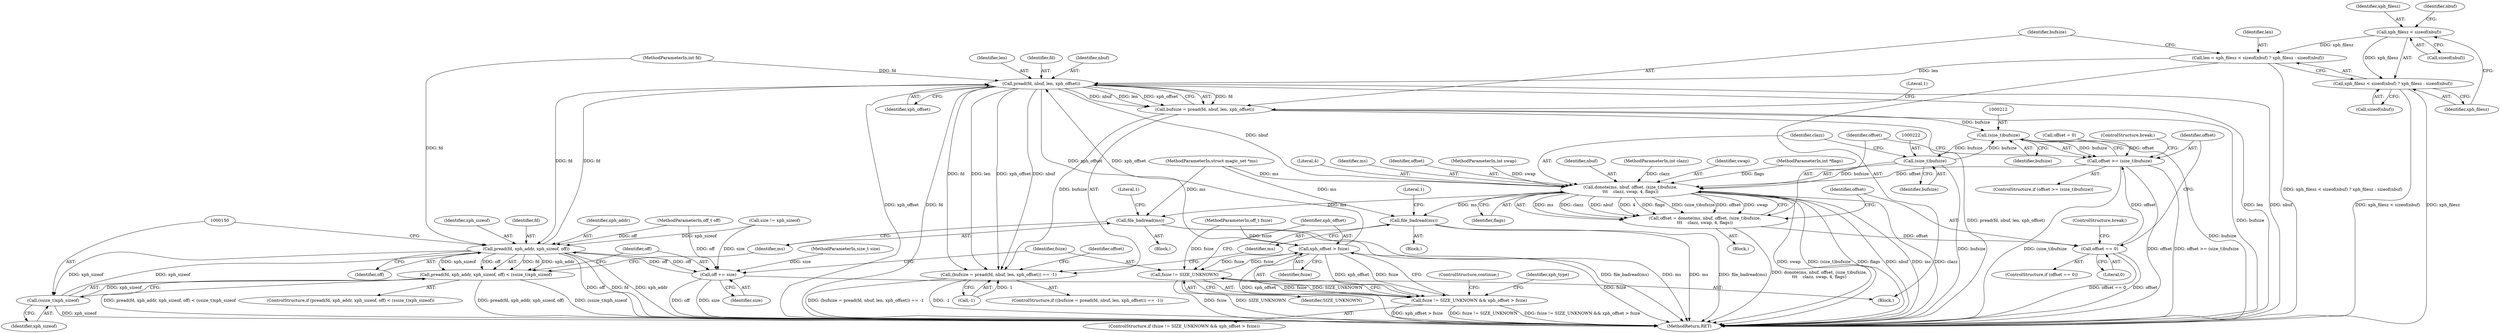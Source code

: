 digraph "0_file_ce90e05774dd77d86cfc8dfa6da57b32816841c4_3@API" {
"1000179" [label="(Call,xph_filesz < sizeof(nbuf))"];
"1000176" [label="(Call,len = xph_filesz < sizeof(nbuf) ? xph_filesz : sizeof(nbuf))"];
"1000190" [label="(Call,pread(fd, nbuf, len, xph_offset))"];
"1000144" [label="(Call,pread(fd, xph_addr, xph_sizeof, off))"];
"1000143" [label="(Call,pread(fd, xph_addr, xph_sizeof, off) < (ssize_t)xph_sizeof)"];
"1000149" [label="(Call,(ssize_t)xph_sizeof)"];
"1000158" [label="(Call,off += size)"];
"1000166" [label="(Call,xph_offset > fsize)"];
"1000163" [label="(Call,fsize != SIZE_UNKNOWN)"];
"1000162" [label="(Call,fsize != SIZE_UNKNOWN && xph_offset > fsize)"];
"1000187" [label="(Call,(bufsize = pread(fd, nbuf, len, xph_offset)) == -1)"];
"1000188" [label="(Call,bufsize = pread(fd, nbuf, len, xph_offset))"];
"1000211" [label="(Call,(size_t)bufsize)"];
"1000209" [label="(Call,offset >= (size_t)bufsize)"];
"1000217" [label="(Call,donote(ms, nbuf, offset, (size_t)bufsize,\n\t\t\t    clazz, swap, 4, flags))"];
"1000153" [label="(Call,file_badread(ms))"];
"1000198" [label="(Call,file_badread(ms))"];
"1000215" [label="(Call,offset = donote(ms, nbuf, offset, (size_t)bufsize,\n\t\t\t    clazz, swap, 4, flags))"];
"1000229" [label="(Call,offset == 0)"];
"1000221" [label="(Call,(size_t)bufsize)"];
"1000178" [label="(Call,xph_filesz < sizeof(nbuf) ? xph_filesz : sizeof(nbuf))"];
"1000219" [label="(Identifier,nbuf)"];
"1000211" [label="(Call,(size_t)bufsize)"];
"1000202" [label="(Literal,1)"];
"1000216" [label="(Identifier,offset)"];
"1000160" [label="(Identifier,size)"];
"1000208" [label="(ControlStructure,if (offset >= (size_t)bufsize))"];
"1000105" [label="(MethodParameterIn,int clazz)"];
"1000167" [label="(Identifier,xph_offset)"];
"1000224" [label="(Identifier,clazz)"];
"1000210" [label="(Identifier,offset)"];
"1000209" [label="(Call,offset >= (size_t)bufsize)"];
"1000107" [label="(MethodParameterIn,int fd)"];
"1000177" [label="(Identifier,len)"];
"1000231" [label="(Literal,0)"];
"1000225" [label="(Identifier,swap)"];
"1000112" [label="(MethodParameterIn,int *flags)"];
"1000179" [label="(Call,xph_filesz < sizeof(nbuf))"];
"1000195" [label="(Call,-1)"];
"1000148" [label="(Identifier,off)"];
"1000154" [label="(Identifier,ms)"];
"1000151" [label="(Identifier,xph_sizeof)"];
"1000193" [label="(Identifier,len)"];
"1000142" [label="(ControlStructure,if (pread(fd, xph_addr, xph_sizeof, off) < (ssize_t)xph_sizeof))"];
"1000149" [label="(Call,(ssize_t)xph_sizeof)"];
"1000235" [label="(MethodReturn,RET)"];
"1000173" [label="(Identifier,xph_type)"];
"1000226" [label="(Literal,4)"];
"1000186" [label="(ControlStructure,if ((bufsize = pread(fd, nbuf, len, xph_offset)) == -1))"];
"1000176" [label="(Call,len = xph_filesz < sizeof(nbuf) ? xph_filesz : sizeof(nbuf))"];
"1000110" [label="(MethodParameterIn,size_t size)"];
"1000166" [label="(Call,xph_offset > fsize)"];
"1000184" [label="(Call,sizeof(nbuf))"];
"1000121" [label="(Call,size != xph_sizeof)"];
"1000197" [label="(Block,)"];
"1000108" [label="(MethodParameterIn,off_t off)"];
"1000194" [label="(Identifier,xph_offset)"];
"1000214" [label="(ControlStructure,break;)"];
"1000217" [label="(Call,donote(ms, nbuf, offset, (size_t)bufsize,\n\t\t\t    clazz, swap, 4, flags))"];
"1000183" [label="(Identifier,xph_filesz)"];
"1000232" [label="(ControlStructure,break;)"];
"1000111" [label="(MethodParameterIn,off_t fsize)"];
"1000158" [label="(Call,off += size)"];
"1000165" [label="(Identifier,SIZE_UNKNOWN)"];
"1000159" [label="(Identifier,off)"];
"1000162" [label="(Call,fsize != SIZE_UNKNOWN && xph_offset > fsize)"];
"1000144" [label="(Call,pread(fd, xph_addr, xph_sizeof, off))"];
"1000189" [label="(Identifier,bufsize)"];
"1000147" [label="(Identifier,xph_sizeof)"];
"1000141" [label="(Block,)"];
"1000215" [label="(Call,offset = donote(ms, nbuf, offset, (size_t)bufsize,\n\t\t\t    clazz, swap, 4, flags))"];
"1000168" [label="(Identifier,fsize)"];
"1000187" [label="(Call,(bufsize = pread(fd, nbuf, len, xph_offset)) == -1)"];
"1000191" [label="(Identifier,fd)"];
"1000227" [label="(Identifier,flags)"];
"1000190" [label="(Call,pread(fd, nbuf, len, xph_offset))"];
"1000152" [label="(Block,)"];
"1000164" [label="(Identifier,fsize)"];
"1000204" [label="(Identifier,offset)"];
"1000153" [label="(Call,file_badread(ms))"];
"1000221" [label="(Call,(size_t)bufsize)"];
"1000145" [label="(Identifier,fd)"];
"1000199" [label="(Identifier,ms)"];
"1000218" [label="(Identifier,ms)"];
"1000213" [label="(Identifier,bufsize)"];
"1000170" [label="(ControlStructure,continue;)"];
"1000161" [label="(ControlStructure,if (fsize != SIZE_UNKNOWN && xph_offset > fsize))"];
"1000207" [label="(Block,)"];
"1000163" [label="(Call,fsize != SIZE_UNKNOWN)"];
"1000106" [label="(MethodParameterIn,int swap)"];
"1000203" [label="(Call,offset = 0)"];
"1000230" [label="(Identifier,offset)"];
"1000143" [label="(Call,pread(fd, xph_addr, xph_sizeof, off) < (ssize_t)xph_sizeof)"];
"1000180" [label="(Identifier,xph_filesz)"];
"1000157" [label="(Literal,1)"];
"1000104" [label="(MethodParameterIn,struct magic_set *ms)"];
"1000220" [label="(Identifier,offset)"];
"1000185" [label="(Identifier,nbuf)"];
"1000181" [label="(Call,sizeof(nbuf))"];
"1000198" [label="(Call,file_badread(ms))"];
"1000228" [label="(ControlStructure,if (offset == 0))"];
"1000192" [label="(Identifier,nbuf)"];
"1000188" [label="(Call,bufsize = pread(fd, nbuf, len, xph_offset))"];
"1000196" [label="(Literal,1)"];
"1000223" [label="(Identifier,bufsize)"];
"1000178" [label="(Call,xph_filesz < sizeof(nbuf) ? xph_filesz : sizeof(nbuf))"];
"1000146" [label="(Identifier,xph_addr)"];
"1000229" [label="(Call,offset == 0)"];
"1000179" -> "1000178"  [label="AST: "];
"1000179" -> "1000181"  [label="CFG: "];
"1000180" -> "1000179"  [label="AST: "];
"1000181" -> "1000179"  [label="AST: "];
"1000183" -> "1000179"  [label="CFG: "];
"1000185" -> "1000179"  [label="CFG: "];
"1000179" -> "1000176"  [label="DDG: xph_filesz"];
"1000179" -> "1000178"  [label="DDG: xph_filesz"];
"1000176" -> "1000141"  [label="AST: "];
"1000176" -> "1000178"  [label="CFG: "];
"1000177" -> "1000176"  [label="AST: "];
"1000178" -> "1000176"  [label="AST: "];
"1000189" -> "1000176"  [label="CFG: "];
"1000176" -> "1000235"  [label="DDG: xph_filesz < sizeof(nbuf) ? xph_filesz : sizeof(nbuf)"];
"1000176" -> "1000190"  [label="DDG: len"];
"1000190" -> "1000188"  [label="AST: "];
"1000190" -> "1000194"  [label="CFG: "];
"1000191" -> "1000190"  [label="AST: "];
"1000192" -> "1000190"  [label="AST: "];
"1000193" -> "1000190"  [label="AST: "];
"1000194" -> "1000190"  [label="AST: "];
"1000188" -> "1000190"  [label="CFG: "];
"1000190" -> "1000235"  [label="DDG: xph_offset"];
"1000190" -> "1000235"  [label="DDG: fd"];
"1000190" -> "1000235"  [label="DDG: len"];
"1000190" -> "1000235"  [label="DDG: nbuf"];
"1000190" -> "1000144"  [label="DDG: fd"];
"1000190" -> "1000166"  [label="DDG: xph_offset"];
"1000190" -> "1000187"  [label="DDG: fd"];
"1000190" -> "1000187"  [label="DDG: nbuf"];
"1000190" -> "1000187"  [label="DDG: len"];
"1000190" -> "1000187"  [label="DDG: xph_offset"];
"1000190" -> "1000188"  [label="DDG: fd"];
"1000190" -> "1000188"  [label="DDG: nbuf"];
"1000190" -> "1000188"  [label="DDG: len"];
"1000190" -> "1000188"  [label="DDG: xph_offset"];
"1000144" -> "1000190"  [label="DDG: fd"];
"1000107" -> "1000190"  [label="DDG: fd"];
"1000166" -> "1000190"  [label="DDG: xph_offset"];
"1000190" -> "1000217"  [label="DDG: nbuf"];
"1000144" -> "1000143"  [label="AST: "];
"1000144" -> "1000148"  [label="CFG: "];
"1000145" -> "1000144"  [label="AST: "];
"1000146" -> "1000144"  [label="AST: "];
"1000147" -> "1000144"  [label="AST: "];
"1000148" -> "1000144"  [label="AST: "];
"1000150" -> "1000144"  [label="CFG: "];
"1000144" -> "1000235"  [label="DDG: off"];
"1000144" -> "1000235"  [label="DDG: fd"];
"1000144" -> "1000235"  [label="DDG: xph_addr"];
"1000144" -> "1000143"  [label="DDG: fd"];
"1000144" -> "1000143"  [label="DDG: xph_addr"];
"1000144" -> "1000143"  [label="DDG: xph_sizeof"];
"1000144" -> "1000143"  [label="DDG: off"];
"1000107" -> "1000144"  [label="DDG: fd"];
"1000149" -> "1000144"  [label="DDG: xph_sizeof"];
"1000121" -> "1000144"  [label="DDG: xph_sizeof"];
"1000158" -> "1000144"  [label="DDG: off"];
"1000108" -> "1000144"  [label="DDG: off"];
"1000144" -> "1000149"  [label="DDG: xph_sizeof"];
"1000144" -> "1000158"  [label="DDG: off"];
"1000143" -> "1000142"  [label="AST: "];
"1000143" -> "1000149"  [label="CFG: "];
"1000149" -> "1000143"  [label="AST: "];
"1000154" -> "1000143"  [label="CFG: "];
"1000159" -> "1000143"  [label="CFG: "];
"1000143" -> "1000235"  [label="DDG: pread(fd, xph_addr, xph_sizeof, off)"];
"1000143" -> "1000235"  [label="DDG: (ssize_t)xph_sizeof"];
"1000143" -> "1000235"  [label="DDG: pread(fd, xph_addr, xph_sizeof, off) < (ssize_t)xph_sizeof"];
"1000149" -> "1000143"  [label="DDG: xph_sizeof"];
"1000149" -> "1000151"  [label="CFG: "];
"1000150" -> "1000149"  [label="AST: "];
"1000151" -> "1000149"  [label="AST: "];
"1000149" -> "1000235"  [label="DDG: xph_sizeof"];
"1000158" -> "1000141"  [label="AST: "];
"1000158" -> "1000160"  [label="CFG: "];
"1000159" -> "1000158"  [label="AST: "];
"1000160" -> "1000158"  [label="AST: "];
"1000164" -> "1000158"  [label="CFG: "];
"1000158" -> "1000235"  [label="DDG: off"];
"1000158" -> "1000235"  [label="DDG: size"];
"1000121" -> "1000158"  [label="DDG: size"];
"1000110" -> "1000158"  [label="DDG: size"];
"1000108" -> "1000158"  [label="DDG: off"];
"1000166" -> "1000162"  [label="AST: "];
"1000166" -> "1000168"  [label="CFG: "];
"1000167" -> "1000166"  [label="AST: "];
"1000168" -> "1000166"  [label="AST: "];
"1000162" -> "1000166"  [label="CFG: "];
"1000166" -> "1000235"  [label="DDG: fsize"];
"1000166" -> "1000235"  [label="DDG: xph_offset"];
"1000166" -> "1000163"  [label="DDG: fsize"];
"1000166" -> "1000162"  [label="DDG: xph_offset"];
"1000166" -> "1000162"  [label="DDG: fsize"];
"1000163" -> "1000166"  [label="DDG: fsize"];
"1000111" -> "1000166"  [label="DDG: fsize"];
"1000163" -> "1000162"  [label="AST: "];
"1000163" -> "1000165"  [label="CFG: "];
"1000164" -> "1000163"  [label="AST: "];
"1000165" -> "1000163"  [label="AST: "];
"1000167" -> "1000163"  [label="CFG: "];
"1000162" -> "1000163"  [label="CFG: "];
"1000163" -> "1000235"  [label="DDG: fsize"];
"1000163" -> "1000235"  [label="DDG: SIZE_UNKNOWN"];
"1000163" -> "1000162"  [label="DDG: fsize"];
"1000163" -> "1000162"  [label="DDG: SIZE_UNKNOWN"];
"1000111" -> "1000163"  [label="DDG: fsize"];
"1000162" -> "1000161"  [label="AST: "];
"1000170" -> "1000162"  [label="CFG: "];
"1000173" -> "1000162"  [label="CFG: "];
"1000162" -> "1000235"  [label="DDG: xph_offset > fsize"];
"1000162" -> "1000235"  [label="DDG: fsize != SIZE_UNKNOWN"];
"1000162" -> "1000235"  [label="DDG: fsize != SIZE_UNKNOWN && xph_offset > fsize"];
"1000187" -> "1000186"  [label="AST: "];
"1000187" -> "1000195"  [label="CFG: "];
"1000188" -> "1000187"  [label="AST: "];
"1000195" -> "1000187"  [label="AST: "];
"1000199" -> "1000187"  [label="CFG: "];
"1000204" -> "1000187"  [label="CFG: "];
"1000187" -> "1000235"  [label="DDG: (bufsize = pread(fd, nbuf, len, xph_offset)) == -1"];
"1000187" -> "1000235"  [label="DDG: -1"];
"1000188" -> "1000187"  [label="DDG: bufsize"];
"1000195" -> "1000187"  [label="DDG: 1"];
"1000189" -> "1000188"  [label="AST: "];
"1000196" -> "1000188"  [label="CFG: "];
"1000188" -> "1000235"  [label="DDG: pread(fd, nbuf, len, xph_offset)"];
"1000188" -> "1000235"  [label="DDG: bufsize"];
"1000188" -> "1000211"  [label="DDG: bufsize"];
"1000211" -> "1000209"  [label="AST: "];
"1000211" -> "1000213"  [label="CFG: "];
"1000212" -> "1000211"  [label="AST: "];
"1000213" -> "1000211"  [label="AST: "];
"1000209" -> "1000211"  [label="CFG: "];
"1000211" -> "1000235"  [label="DDG: bufsize"];
"1000211" -> "1000209"  [label="DDG: bufsize"];
"1000221" -> "1000211"  [label="DDG: bufsize"];
"1000211" -> "1000221"  [label="DDG: bufsize"];
"1000209" -> "1000208"  [label="AST: "];
"1000210" -> "1000209"  [label="AST: "];
"1000214" -> "1000209"  [label="CFG: "];
"1000216" -> "1000209"  [label="CFG: "];
"1000209" -> "1000235"  [label="DDG: offset >= (size_t)bufsize"];
"1000209" -> "1000235"  [label="DDG: offset"];
"1000209" -> "1000235"  [label="DDG: (size_t)bufsize"];
"1000229" -> "1000209"  [label="DDG: offset"];
"1000203" -> "1000209"  [label="DDG: offset"];
"1000209" -> "1000217"  [label="DDG: offset"];
"1000217" -> "1000215"  [label="AST: "];
"1000217" -> "1000227"  [label="CFG: "];
"1000218" -> "1000217"  [label="AST: "];
"1000219" -> "1000217"  [label="AST: "];
"1000220" -> "1000217"  [label="AST: "];
"1000221" -> "1000217"  [label="AST: "];
"1000224" -> "1000217"  [label="AST: "];
"1000225" -> "1000217"  [label="AST: "];
"1000226" -> "1000217"  [label="AST: "];
"1000227" -> "1000217"  [label="AST: "];
"1000215" -> "1000217"  [label="CFG: "];
"1000217" -> "1000235"  [label="DDG: swap"];
"1000217" -> "1000235"  [label="DDG: (size_t)bufsize"];
"1000217" -> "1000235"  [label="DDG: flags"];
"1000217" -> "1000235"  [label="DDG: nbuf"];
"1000217" -> "1000235"  [label="DDG: ms"];
"1000217" -> "1000235"  [label="DDG: clazz"];
"1000217" -> "1000153"  [label="DDG: ms"];
"1000217" -> "1000198"  [label="DDG: ms"];
"1000217" -> "1000215"  [label="DDG: ms"];
"1000217" -> "1000215"  [label="DDG: clazz"];
"1000217" -> "1000215"  [label="DDG: nbuf"];
"1000217" -> "1000215"  [label="DDG: 4"];
"1000217" -> "1000215"  [label="DDG: flags"];
"1000217" -> "1000215"  [label="DDG: (size_t)bufsize"];
"1000217" -> "1000215"  [label="DDG: offset"];
"1000217" -> "1000215"  [label="DDG: swap"];
"1000104" -> "1000217"  [label="DDG: ms"];
"1000221" -> "1000217"  [label="DDG: bufsize"];
"1000105" -> "1000217"  [label="DDG: clazz"];
"1000106" -> "1000217"  [label="DDG: swap"];
"1000112" -> "1000217"  [label="DDG: flags"];
"1000153" -> "1000152"  [label="AST: "];
"1000153" -> "1000154"  [label="CFG: "];
"1000154" -> "1000153"  [label="AST: "];
"1000157" -> "1000153"  [label="CFG: "];
"1000153" -> "1000235"  [label="DDG: ms"];
"1000153" -> "1000235"  [label="DDG: file_badread(ms)"];
"1000104" -> "1000153"  [label="DDG: ms"];
"1000198" -> "1000197"  [label="AST: "];
"1000198" -> "1000199"  [label="CFG: "];
"1000199" -> "1000198"  [label="AST: "];
"1000202" -> "1000198"  [label="CFG: "];
"1000198" -> "1000235"  [label="DDG: ms"];
"1000198" -> "1000235"  [label="DDG: file_badread(ms)"];
"1000104" -> "1000198"  [label="DDG: ms"];
"1000215" -> "1000207"  [label="AST: "];
"1000216" -> "1000215"  [label="AST: "];
"1000230" -> "1000215"  [label="CFG: "];
"1000215" -> "1000235"  [label="DDG: donote(ms, nbuf, offset, (size_t)bufsize,\n\t\t\t    clazz, swap, 4, flags)"];
"1000215" -> "1000229"  [label="DDG: offset"];
"1000229" -> "1000228"  [label="AST: "];
"1000229" -> "1000231"  [label="CFG: "];
"1000230" -> "1000229"  [label="AST: "];
"1000231" -> "1000229"  [label="AST: "];
"1000210" -> "1000229"  [label="CFG: "];
"1000232" -> "1000229"  [label="CFG: "];
"1000229" -> "1000235"  [label="DDG: offset == 0"];
"1000229" -> "1000235"  [label="DDG: offset"];
"1000221" -> "1000223"  [label="CFG: "];
"1000222" -> "1000221"  [label="AST: "];
"1000223" -> "1000221"  [label="AST: "];
"1000224" -> "1000221"  [label="CFG: "];
"1000221" -> "1000235"  [label="DDG: bufsize"];
"1000178" -> "1000183"  [label="CFG: "];
"1000178" -> "1000184"  [label="CFG: "];
"1000183" -> "1000178"  [label="AST: "];
"1000184" -> "1000178"  [label="AST: "];
"1000178" -> "1000235"  [label="DDG: xph_filesz < sizeof(nbuf)"];
"1000178" -> "1000235"  [label="DDG: xph_filesz"];
}
